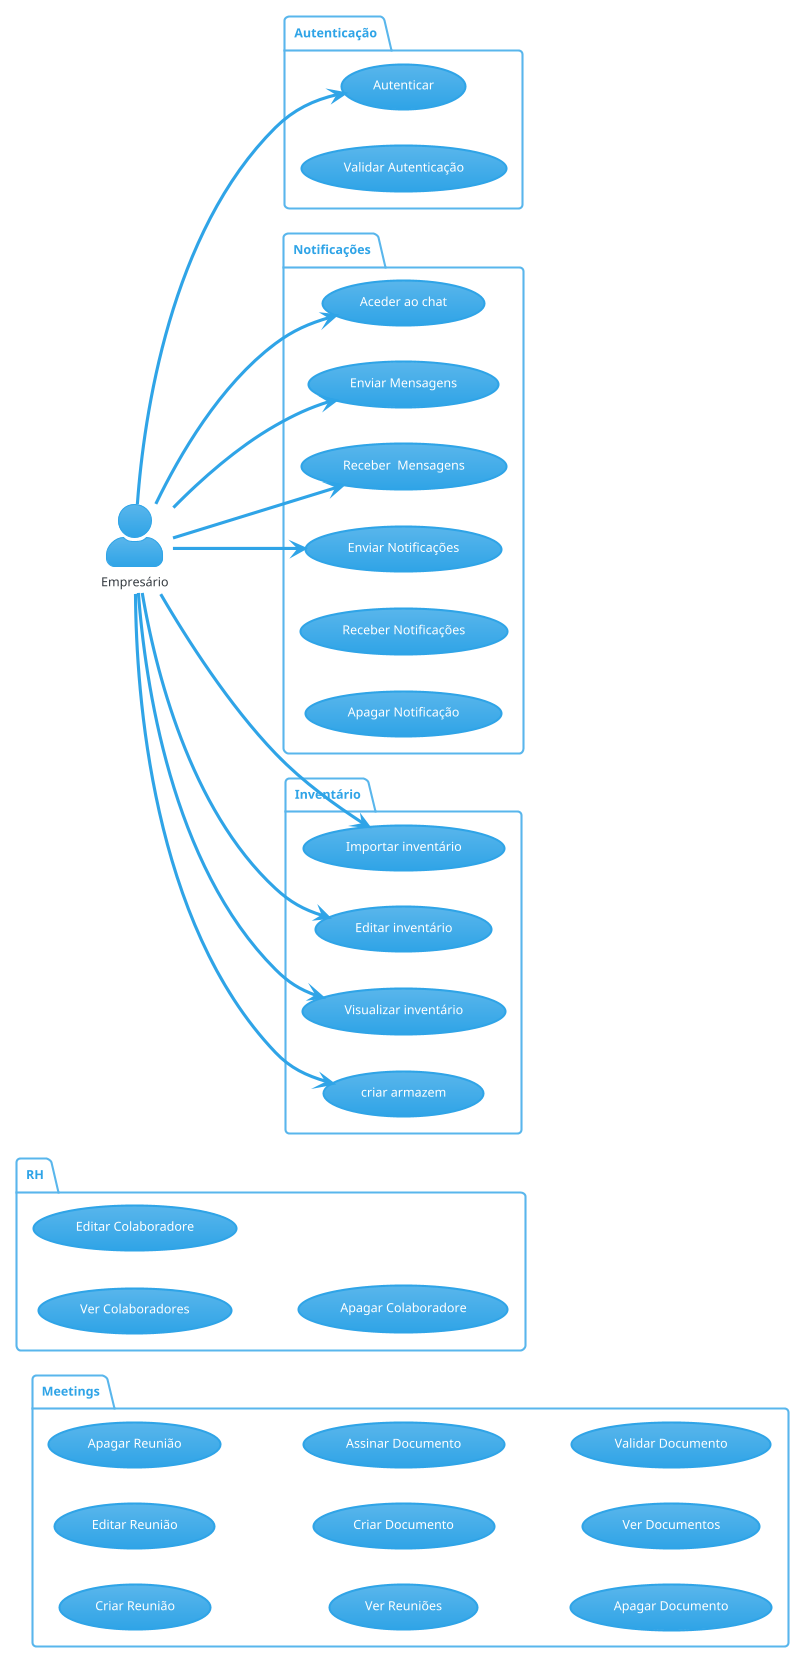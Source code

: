 @startuml UseCaseDiagram
!theme cerulean
skinparam actorStyle awesome
left to right direction
'actor Contabilista as C
actor Empresário as E

package Autenticação {
  usecase "Autenticar" as Auth
  usecase "Validar Autenticação" as Validate
}

package Notificações{
  usecase "Aceder ao chat" as Chat
  usecase "Enviar Mensagens" as EM
  usecase "Receber  Mensagens" as RM
  usecase "Enviar Notificações" as RN
  usecase "Receber Notificações" as EN
  usecase "Apagar Notificação" as DeleteNotification
}


package Inventário {
  usecase "Importar inventário" as Import
  usecase "Editar inventário" as Edit
  usecase "Visualizar inventário" as View
  usecase "criar armazem" as Create
  
}

package Meetings {
  usecase "Criar Reunião" as CreateMeet
  usecase "Editar Reunião" as EditMeet
  usecase "Apagar Reunião" as DeleteMeet
  usecase "Ver Reuniões" as ViewMeetings
  usecase "Criar Documento" as CreateDoc
  usecase "Editar Documento" as SignDocument
  usecase "Apagar Documento" as DeleteDoc
  usecase "Ver Documentos" as ViewDoc
  usecase "Assinar Documento" as SignDocument
  usecase "Validar Documento" as ValidateDocument
}

package RH {
  usecase "Ver Colaboradores" as ViewEmployee
  usecase "Editar Colaboradore" as EditEmployee
  usecase "Apagar Colaboradore" as DeleteEmployee
}

/'
C -right-> Auth
C -right-> Chat
C -right-> RN
C -right-> EM
C -right-> RM
C -right-> Import
C -right-> Edit
C -right-> View
C -right-> Create
'/

E --> Auth
E --> Chat
E --> RN
E --> EM
E --> RM
E --> Import
E --> Edit
E --> View
E --> Create

@enduml

